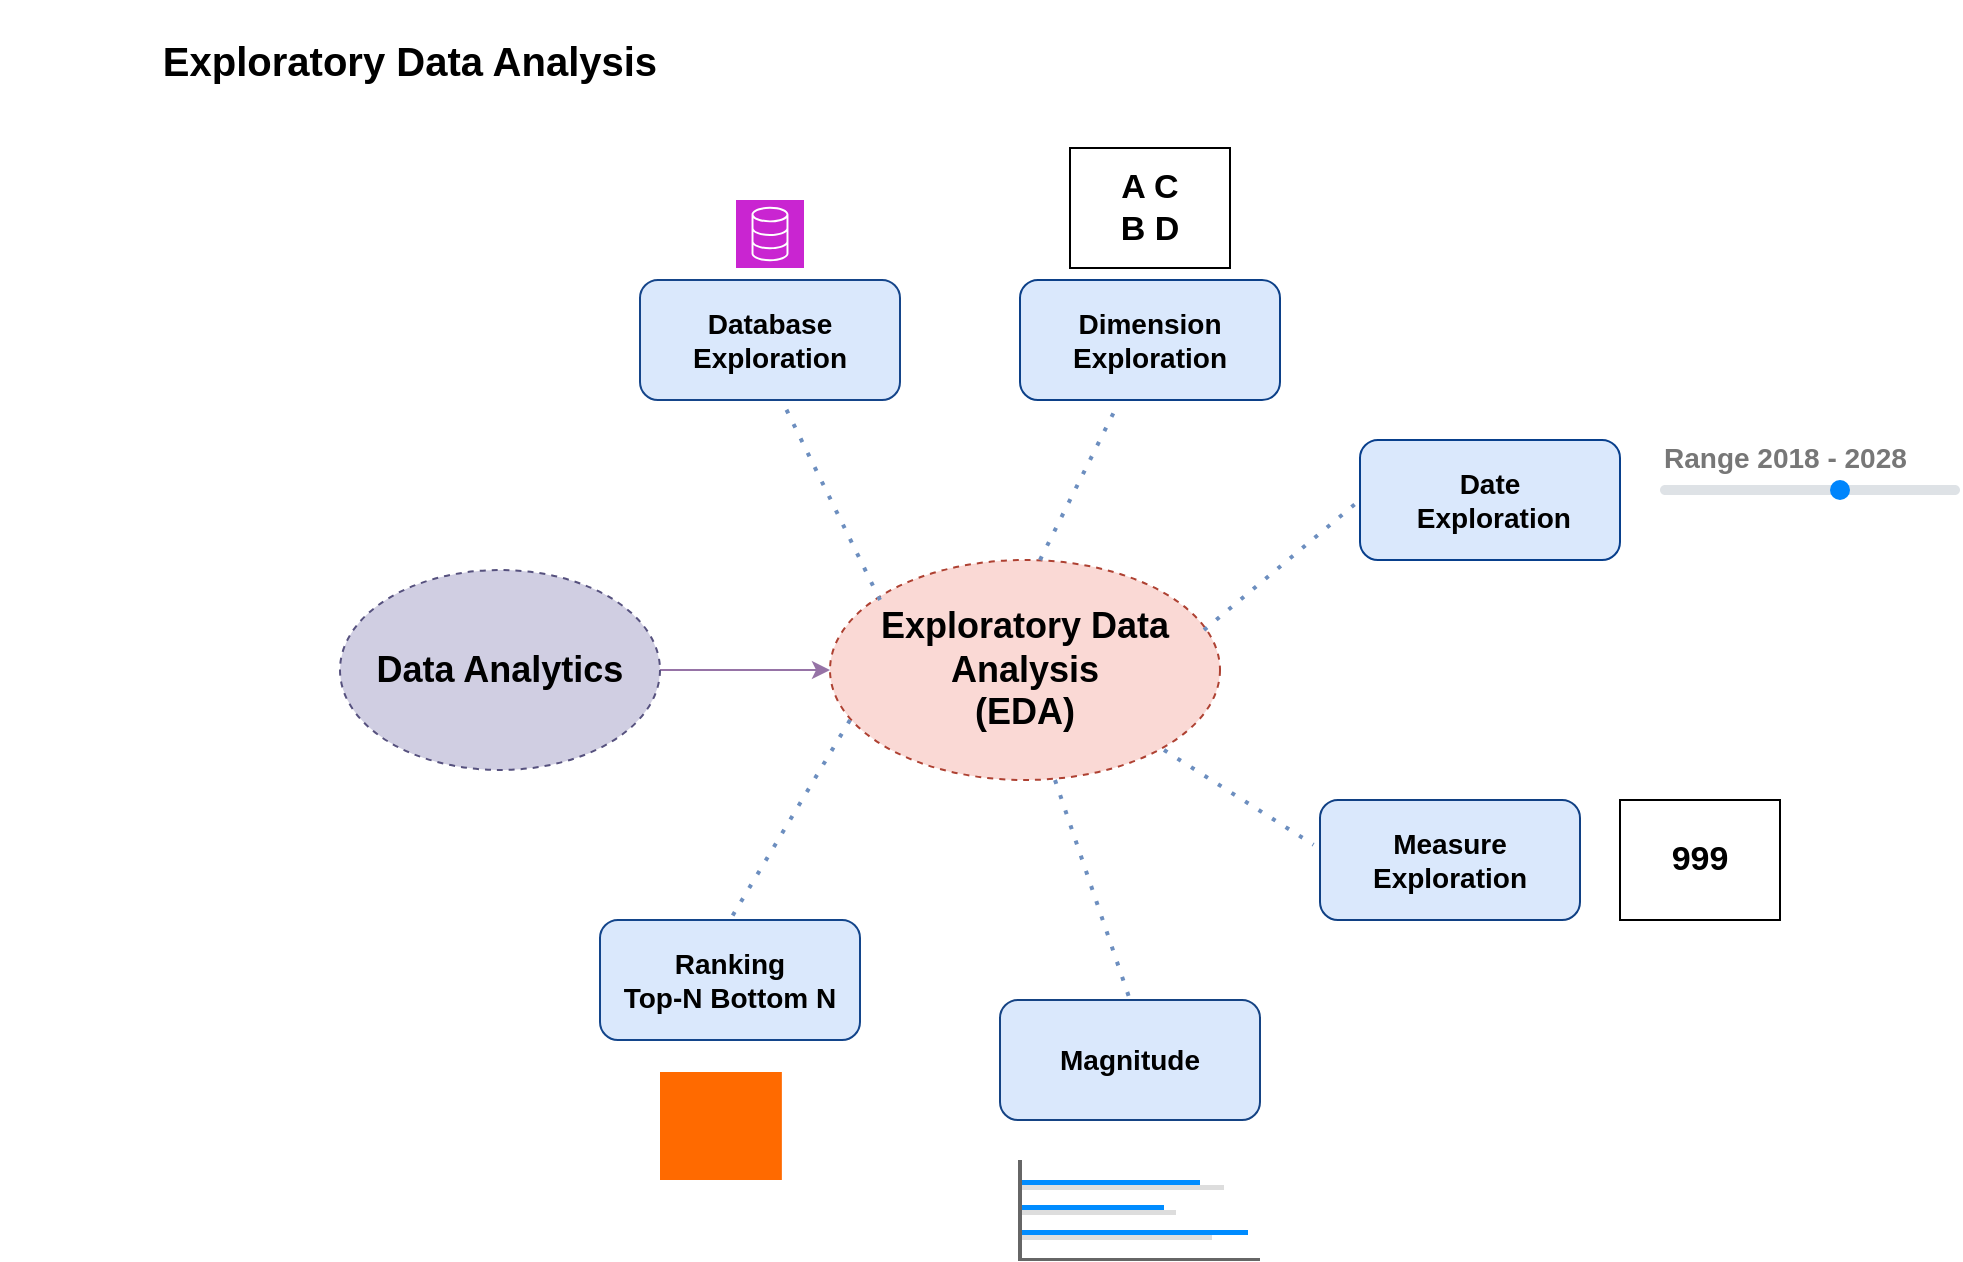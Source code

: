<mxfile version="27.0.9">
  <diagram name="Page-1" id="PfAoDdkUUtxIyvnKKpLq">
    <mxGraphModel dx="1158" dy="1796" grid="1" gridSize="10" guides="1" tooltips="1" connect="1" arrows="1" fold="1" page="1" pageScale="1" pageWidth="850" pageHeight="1100" math="0" shadow="0">
      <root>
        <mxCell id="0" />
        <mxCell id="1" parent="0" />
        <mxCell id="DmLLjxnq52UOg-lWH7cw-22" style="edgeStyle=orthogonalEdgeStyle;rounded=0;orthogonalLoop=1;jettySize=auto;html=1;fillColor=#e1d5e7;strokeColor=#9673a6;" edge="1" parent="1" source="DmLLjxnq52UOg-lWH7cw-1" target="DmLLjxnq52UOg-lWH7cw-2">
          <mxGeometry relative="1" as="geometry" />
        </mxCell>
        <mxCell id="DmLLjxnq52UOg-lWH7cw-1" value="&lt;b&gt;&lt;font style=&quot;font-size: 18px;&quot;&gt;Data Analytics&lt;/font&gt;&lt;/b&gt;" style="ellipse;whiteSpace=wrap;html=1;fillColor=#d0cee2;dashed=1;strokeColor=#56517e;" vertex="1" parent="1">
          <mxGeometry x="180" y="265" width="160" height="100" as="geometry" />
        </mxCell>
        <mxCell id="DmLLjxnq52UOg-lWH7cw-2" value="&lt;span style=&quot;font-size: 18px;&quot;&gt;&lt;b&gt;Exploratory Data Analysis&lt;/b&gt;&lt;/span&gt;&lt;div&gt;&lt;span style=&quot;font-size: 18px;&quot;&gt;&lt;b&gt;(EDA)&lt;/b&gt;&lt;/span&gt;&lt;/div&gt;" style="ellipse;whiteSpace=wrap;html=1;fillColor=#fad9d5;dashed=1;strokeColor=#ae4132;" vertex="1" parent="1">
          <mxGeometry x="425" y="260" width="195" height="110" as="geometry" />
        </mxCell>
        <mxCell id="DmLLjxnq52UOg-lWH7cw-3" value="&lt;b&gt;&lt;font style=&quot;font-size: 14px;&quot;&gt;Database Exploration&lt;/font&gt;&lt;/b&gt;" style="rounded=1;whiteSpace=wrap;html=1;fillColor=#dae8fc;strokeColor=light-dark(#15458a, #5c79a3);" vertex="1" parent="1">
          <mxGeometry x="330" y="120" width="130" height="60" as="geometry" />
        </mxCell>
        <mxCell id="DmLLjxnq52UOg-lWH7cw-4" value="&lt;b&gt;&lt;font style=&quot;font-size: 14px;&quot;&gt;Dimension Exploration&lt;/font&gt;&lt;/b&gt;" style="rounded=1;whiteSpace=wrap;html=1;fillColor=#dae8fc;strokeColor=light-dark(#0c4088, #5c79a3);" vertex="1" parent="1">
          <mxGeometry x="520" y="120" width="130" height="60" as="geometry" />
        </mxCell>
        <mxCell id="DmLLjxnq52UOg-lWH7cw-5" value="&lt;b&gt;&lt;font style=&quot;font-size: 14px;&quot;&gt;Date&lt;/font&gt;&lt;/b&gt;&lt;div&gt;&lt;b&gt;&lt;font style=&quot;font-size: 14px;&quot;&gt;&amp;nbsp;Exploration&lt;/font&gt;&lt;/b&gt;&lt;/div&gt;" style="rounded=1;whiteSpace=wrap;html=1;fillColor=#dae8fc;strokeColor=light-dark(#083f8c, #5c79a3);" vertex="1" parent="1">
          <mxGeometry x="690" y="200" width="130" height="60" as="geometry" />
        </mxCell>
        <mxCell id="DmLLjxnq52UOg-lWH7cw-6" value="&lt;b&gt;&lt;font style=&quot;font-size: 14px;&quot;&gt;Measure Exploration&lt;/font&gt;&lt;/b&gt;" style="rounded=1;whiteSpace=wrap;html=1;fillColor=#dae8fc;strokeColor=light-dark(#104084, #5c79a3);" vertex="1" parent="1">
          <mxGeometry x="670" y="380" width="130" height="60" as="geometry" />
        </mxCell>
        <mxCell id="DmLLjxnq52UOg-lWH7cw-7" value="&lt;span style=&quot;font-size: 14px;&quot;&gt;&lt;b&gt;Magnitude&lt;/b&gt;&lt;/span&gt;" style="rounded=1;whiteSpace=wrap;html=1;fillColor=#dae8fc;strokeColor=light-dark(#154384, #5c79a3);" vertex="1" parent="1">
          <mxGeometry x="510" y="480" width="130" height="60" as="geometry" />
        </mxCell>
        <mxCell id="DmLLjxnq52UOg-lWH7cw-8" value="&lt;span style=&quot;font-size: 14px;&quot;&gt;&lt;b&gt;Ranking&lt;/b&gt;&lt;/span&gt;&lt;div&gt;&lt;span style=&quot;font-size: 14px;&quot;&gt;&lt;b&gt;Top-N Bottom N&lt;/b&gt;&lt;/span&gt;&lt;/div&gt;" style="rounded=1;whiteSpace=wrap;html=1;fillColor=#dae8fc;strokeColor=light-dark(#13458b, #5c79a3);" vertex="1" parent="1">
          <mxGeometry x="310" y="440" width="130" height="60" as="geometry" />
        </mxCell>
        <mxCell id="DmLLjxnq52UOg-lWH7cw-9" value="&lt;b&gt;Range 2018 - 2028&lt;/b&gt;" style="html=1;shadow=0;dashed=0;shape=mxgraph.bootstrap.rangeInput;dx=0.6;strokeColor=#0085FC;fillColor=#DEE2E6;fontColor=#777777;whiteSpace=wrap;align=left;verticalAlign=bottom;fontStyle=0;fontSize=14;labelPosition=center;verticalLabelPosition=top;" vertex="1" parent="1">
          <mxGeometry x="840" y="220" width="150" height="10" as="geometry" />
        </mxCell>
        <mxCell id="DmLLjxnq52UOg-lWH7cw-10" value="&lt;b&gt;&lt;font style=&quot;font-size: 17px;&quot;&gt;999&lt;/font&gt;&lt;/b&gt;" style="rounded=0;whiteSpace=wrap;html=1;fillColor=none;strokeColor=default;" vertex="1" parent="1">
          <mxGeometry x="820" y="380" width="80" height="60" as="geometry" />
        </mxCell>
        <mxCell id="DmLLjxnq52UOg-lWH7cw-11" value="" style="verticalLabelPosition=bottom;shadow=0;dashed=0;align=center;html=1;verticalAlign=top;strokeWidth=1;shape=mxgraph.mockup.graphics.barChart;strokeColor=none;strokeColor2=none;strokeColor3=#666666;fillColor2=#008cff;fillColor3=#dddddd;" vertex="1" parent="1">
          <mxGeometry x="520" y="560" width="120" height="50" as="geometry" />
        </mxCell>
        <mxCell id="DmLLjxnq52UOg-lWH7cw-12" value="" style="points=[];aspect=fixed;html=1;align=center;shadow=0;dashed=0;fillColor=#FF6A00;strokeColor=none;shape=mxgraph.alibaba_cloud.rsimganalys;" vertex="1" parent="1">
          <mxGeometry x="340" y="516" width="60.93" height="54" as="geometry" />
        </mxCell>
        <mxCell id="DmLLjxnq52UOg-lWH7cw-13" value="" style="sketch=0;points=[[0,0,0],[0.25,0,0],[0.5,0,0],[0.75,0,0],[1,0,0],[0,1,0],[0.25,1,0],[0.5,1,0],[0.75,1,0],[1,1,0],[0,0.25,0],[0,0.5,0],[0,0.75,0],[1,0.25,0],[1,0.5,0],[1,0.75,0]];outlineConnect=0;fontColor=#232F3E;fillColor=#C925D1;strokeColor=#ffffff;dashed=0;verticalLabelPosition=bottom;verticalAlign=top;align=center;html=1;fontSize=12;fontStyle=0;aspect=fixed;shape=mxgraph.aws4.resourceIcon;resIcon=mxgraph.aws4.database;" vertex="1" parent="1">
          <mxGeometry x="378" y="80" width="34" height="34" as="geometry" />
        </mxCell>
        <mxCell id="DmLLjxnq52UOg-lWH7cw-14" value="&lt;span style=&quot;font-size: 17px;&quot;&gt;&lt;b&gt;A C&lt;/b&gt;&lt;/span&gt;&lt;div&gt;&lt;span style=&quot;font-size: 17px;&quot;&gt;&lt;b&gt;B D&lt;/b&gt;&lt;/span&gt;&lt;/div&gt;" style="rounded=0;whiteSpace=wrap;html=1;fillColor=none;strokeColor=default;" vertex="1" parent="1">
          <mxGeometry x="545" y="54" width="80" height="60" as="geometry" />
        </mxCell>
        <mxCell id="DmLLjxnq52UOg-lWH7cw-15" value="" style="endArrow=none;dashed=1;html=1;dashPattern=1 3;strokeWidth=2;rounded=0;entryX=0.366;entryY=1.08;entryDx=0;entryDy=0;entryPerimeter=0;fillColor=#dae8fc;strokeColor=#6c8ebf;" edge="1" parent="1" target="DmLLjxnq52UOg-lWH7cw-4">
          <mxGeometry width="50" height="50" relative="1" as="geometry">
            <mxPoint x="530" y="260" as="sourcePoint" />
            <mxPoint x="562.5" y="190" as="targetPoint" />
          </mxGeometry>
        </mxCell>
        <mxCell id="DmLLjxnq52UOg-lWH7cw-16" value="" style="endArrow=none;dashed=1;html=1;dashPattern=1 3;strokeWidth=2;rounded=0;entryX=0.554;entryY=1.04;entryDx=0;entryDy=0;entryPerimeter=0;fillColor=#dae8fc;strokeColor=#6c8ebf;" edge="1" parent="1" target="DmLLjxnq52UOg-lWH7cw-3">
          <mxGeometry width="50" height="50" relative="1" as="geometry">
            <mxPoint x="450" y="280" as="sourcePoint" />
            <mxPoint x="488" y="205" as="targetPoint" />
          </mxGeometry>
        </mxCell>
        <mxCell id="DmLLjxnq52UOg-lWH7cw-17" value="" style="endArrow=none;dashed=1;html=1;dashPattern=1 3;strokeWidth=2;rounded=0;entryX=0;entryY=0.5;entryDx=0;entryDy=0;fillColor=#dae8fc;strokeColor=#6c8ebf;" edge="1" parent="1" target="DmLLjxnq52UOg-lWH7cw-5">
          <mxGeometry width="50" height="50" relative="1" as="geometry">
            <mxPoint x="612" y="295" as="sourcePoint" />
            <mxPoint x="650" y="220" as="targetPoint" />
          </mxGeometry>
        </mxCell>
        <mxCell id="DmLLjxnq52UOg-lWH7cw-18" value="" style="endArrow=none;dashed=1;html=1;dashPattern=1 3;strokeWidth=2;rounded=0;entryX=-0.025;entryY=0.373;entryDx=0;entryDy=0;entryPerimeter=0;fillColor=#dae8fc;strokeColor=#6c8ebf;" edge="1" parent="1" target="DmLLjxnq52UOg-lWH7cw-6">
          <mxGeometry width="50" height="50" relative="1" as="geometry">
            <mxPoint x="592" y="355" as="sourcePoint" />
            <mxPoint x="670" y="290" as="targetPoint" />
          </mxGeometry>
        </mxCell>
        <mxCell id="DmLLjxnq52UOg-lWH7cw-19" value="" style="endArrow=none;dashed=1;html=1;dashPattern=1 3;strokeWidth=2;rounded=0;entryX=0.5;entryY=0;entryDx=0;entryDy=0;fillColor=#dae8fc;strokeColor=#6c8ebf;" edge="1" parent="1" target="DmLLjxnq52UOg-lWH7cw-7">
          <mxGeometry width="50" height="50" relative="1" as="geometry">
            <mxPoint x="537.5" y="370" as="sourcePoint" />
            <mxPoint x="612.5" y="417" as="targetPoint" />
          </mxGeometry>
        </mxCell>
        <mxCell id="DmLLjxnq52UOg-lWH7cw-20" value="" style="endArrow=none;dashed=1;html=1;dashPattern=1 3;strokeWidth=2;rounded=0;entryX=0.5;entryY=0;entryDx=0;entryDy=0;fillColor=#dae8fc;strokeColor=#6c8ebf;" edge="1" parent="1" target="DmLLjxnq52UOg-lWH7cw-8">
          <mxGeometry width="50" height="50" relative="1" as="geometry">
            <mxPoint x="435" y="340" as="sourcePoint" />
            <mxPoint x="510" y="387" as="targetPoint" />
          </mxGeometry>
        </mxCell>
        <mxCell id="DmLLjxnq52UOg-lWH7cw-24" value="&lt;font style=&quot;font-size: 20px;&quot;&gt;&lt;b&gt;Exploratory Data Analysis&lt;/b&gt;&lt;/font&gt;" style="rounded=1;whiteSpace=wrap;html=1;fillColor=none;strokeColor=none;" vertex="1" parent="1">
          <mxGeometry x="10" y="-20" width="410" height="60" as="geometry" />
        </mxCell>
      </root>
    </mxGraphModel>
  </diagram>
</mxfile>
